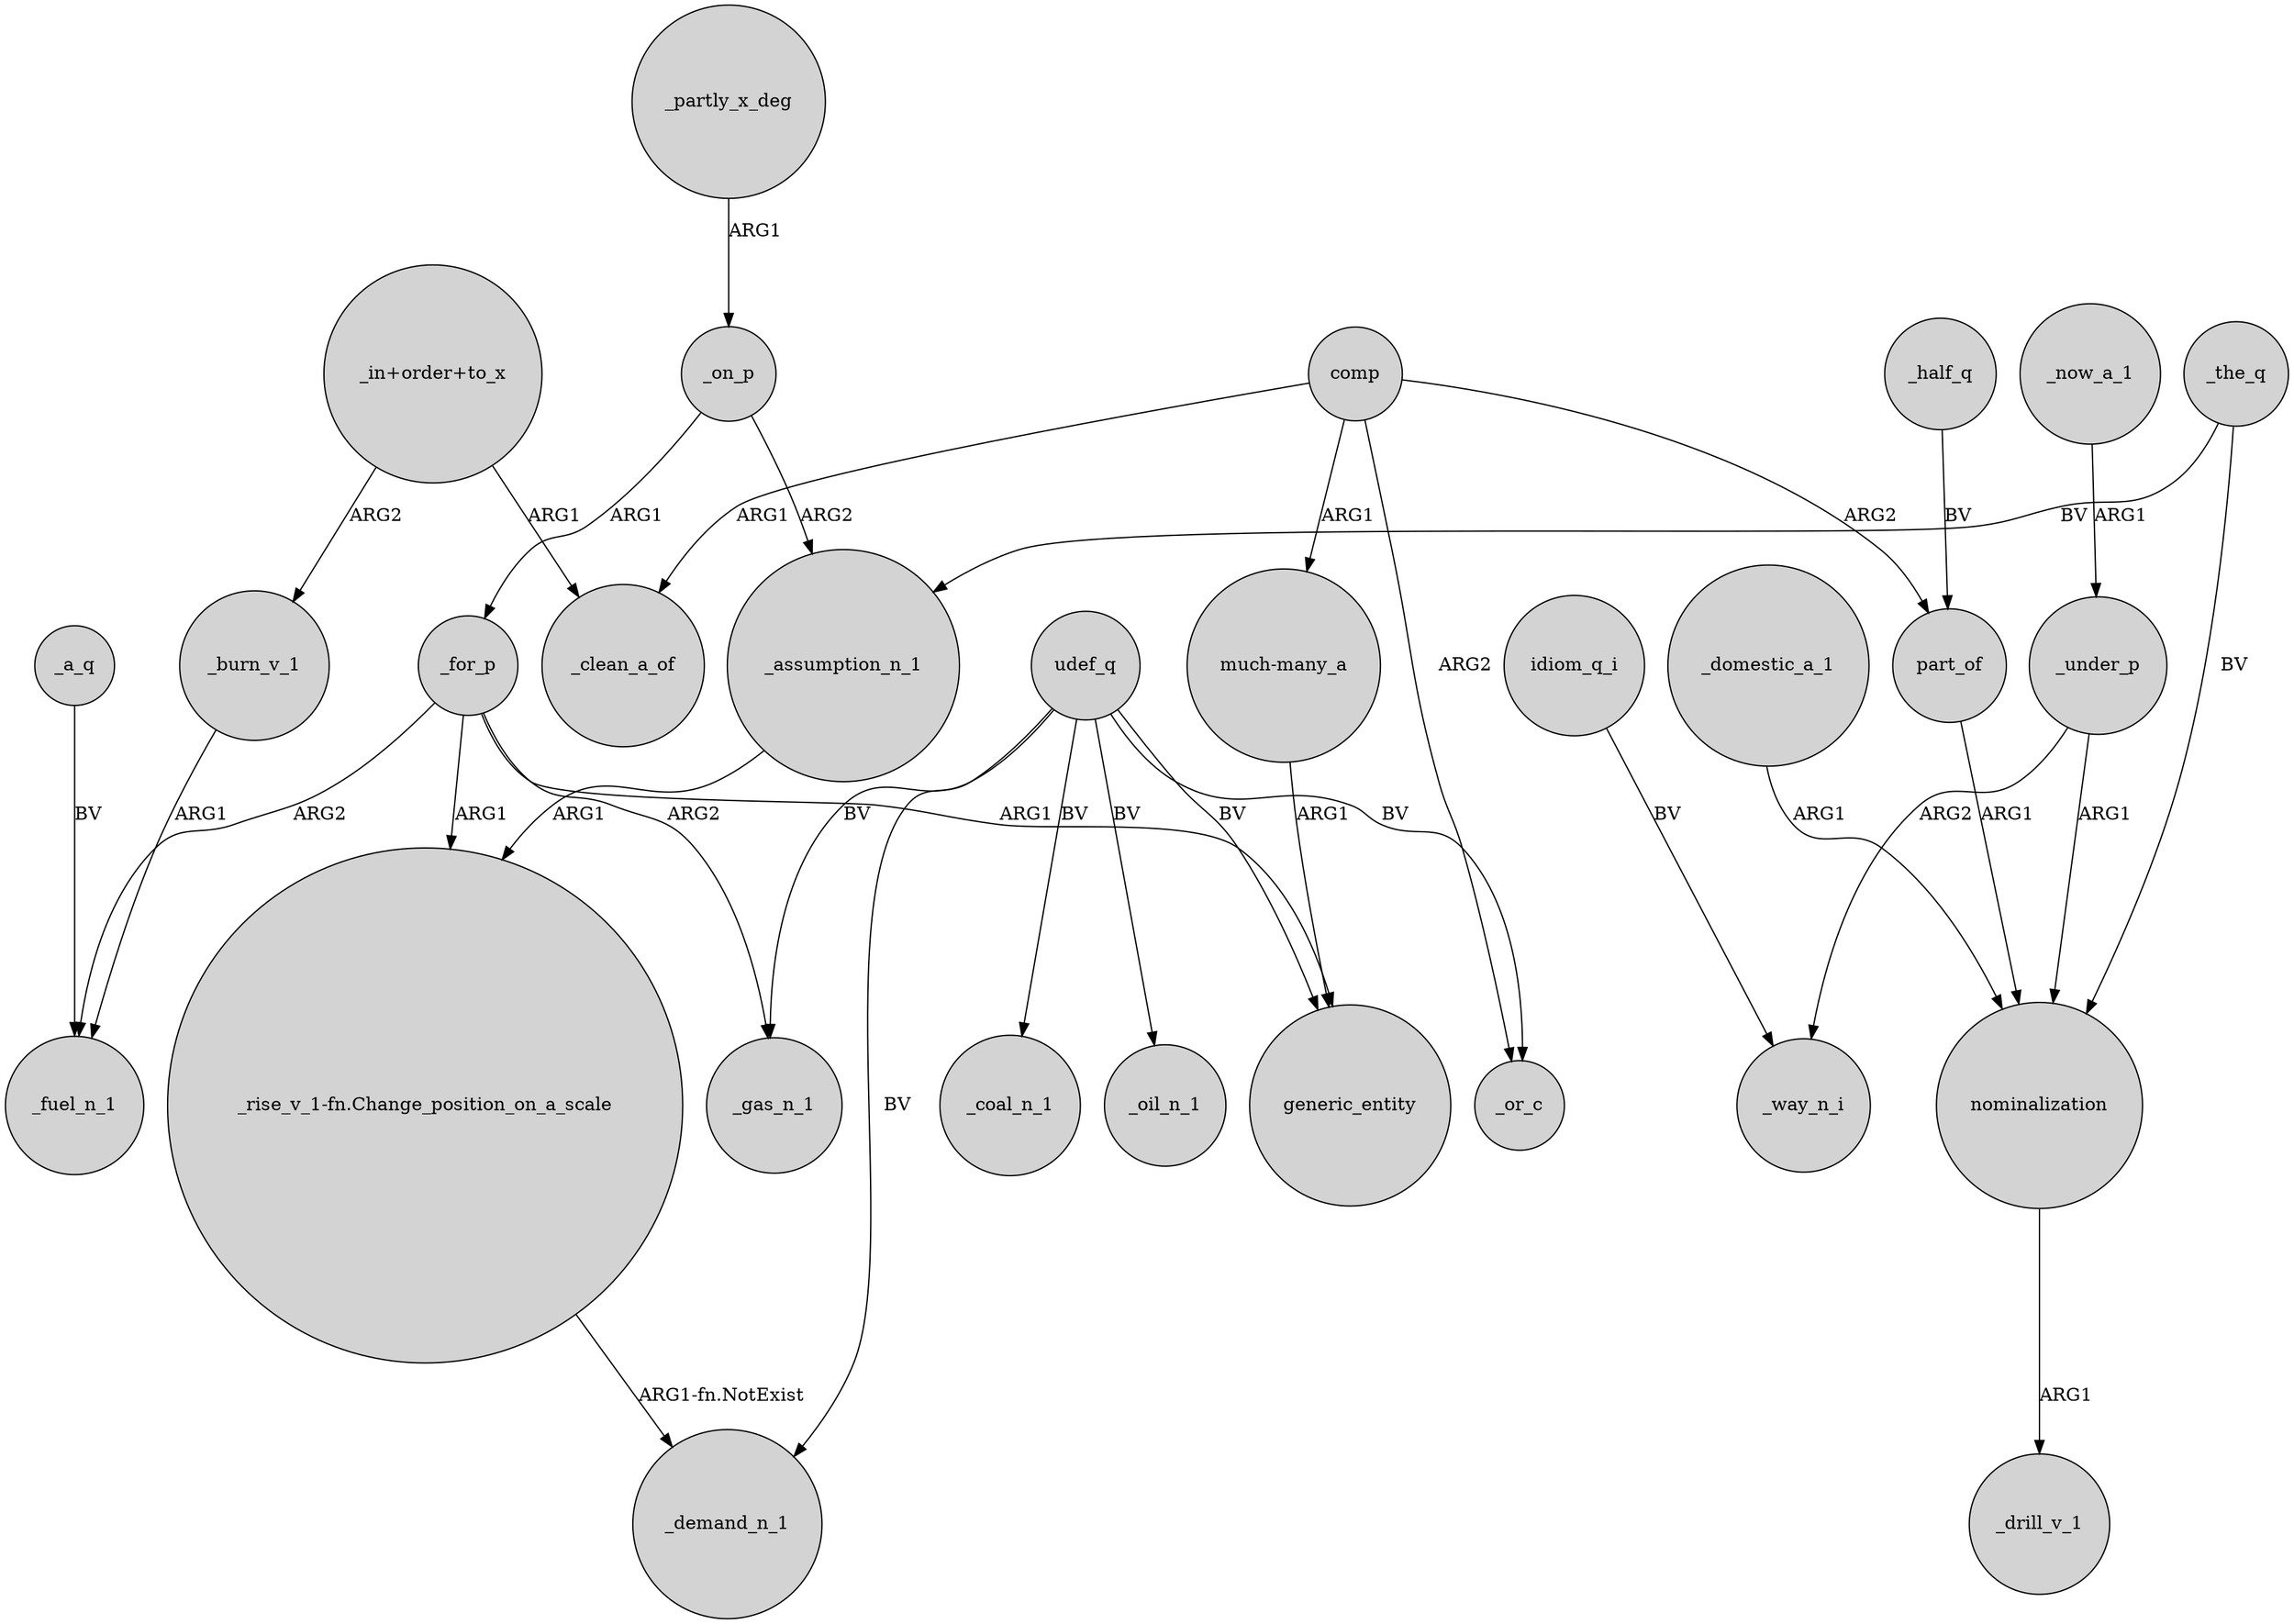 digraph {
	node [shape=circle style=filled]
	_burn_v_1 -> _fuel_n_1 [label=ARG1]
	udef_q -> generic_entity [label=BV]
	_under_p -> nominalization [label=ARG1]
	"_rise_v_1-fn.Change_position_on_a_scale" -> _demand_n_1 [label="ARG1-fn.NotExist"]
	"_in+order+to_x" -> _clean_a_of [label=ARG1]
	comp -> _clean_a_of [label=ARG1]
	"much-many_a" -> generic_entity [label=ARG1]
	_on_p -> _for_p [label=ARG1]
	comp -> part_of [label=ARG2]
	_assumption_n_1 -> "_rise_v_1-fn.Change_position_on_a_scale" [label=ARG1]
	nominalization -> _drill_v_1 [label=ARG1]
	_for_p -> generic_entity [label=ARG1]
	_on_p -> _assumption_n_1 [label=ARG2]
	_now_a_1 -> _under_p [label=ARG1]
	udef_q -> _coal_n_1 [label=BV]
	_the_q -> _assumption_n_1 [label=BV]
	part_of -> nominalization [label=ARG1]
	_domestic_a_1 -> nominalization [label=ARG1]
	udef_q -> _or_c [label=BV]
	_a_q -> _fuel_n_1 [label=BV]
	"_in+order+to_x" -> _burn_v_1 [label=ARG2]
	_partly_x_deg -> _on_p [label=ARG1]
	comp -> "much-many_a" [label=ARG1]
	udef_q -> _demand_n_1 [label=BV]
	_for_p -> _fuel_n_1 [label=ARG2]
	comp -> _or_c [label=ARG2]
	_half_q -> part_of [label=BV]
	udef_q -> _gas_n_1 [label=BV]
	_for_p -> _gas_n_1 [label=ARG2]
	udef_q -> _oil_n_1 [label=BV]
	_under_p -> _way_n_i [label=ARG2]
	idiom_q_i -> _way_n_i [label=BV]
	_for_p -> "_rise_v_1-fn.Change_position_on_a_scale" [label=ARG1]
	_the_q -> nominalization [label=BV]
}
